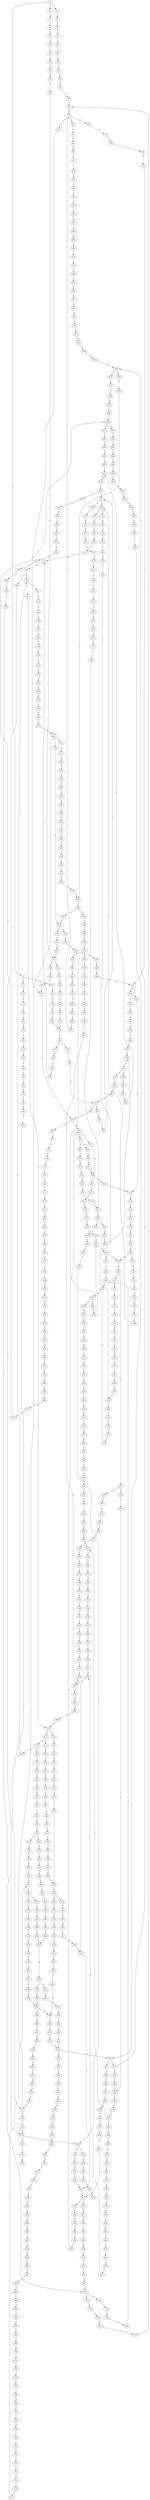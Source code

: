 strict digraph  {
	S0 -> S1 [ label = T ];
	S0 -> S2 [ label = A ];
	S0 -> S3 [ label = G ];
	S1 -> S4 [ label = T ];
	S2 -> S5 [ label = C ];
	S3 -> S6 [ label = G ];
	S3 -> S7 [ label = A ];
	S4 -> S8 [ label = T ];
	S5 -> S9 [ label = T ];
	S6 -> S10 [ label = T ];
	S7 -> S11 [ label = C ];
	S8 -> S12 [ label = G ];
	S9 -> S13 [ label = G ];
	S10 -> S14 [ label = G ];
	S11 -> S15 [ label = G ];
	S12 -> S16 [ label = C ];
	S13 -> S17 [ label = G ];
	S14 -> S18 [ label = C ];
	S15 -> S19 [ label = T ];
	S16 -> S20 [ label = C ];
	S17 -> S21 [ label = C ];
	S18 -> S22 [ label = C ];
	S19 -> S23 [ label = C ];
	S20 -> S24 [ label = G ];
	S21 -> S25 [ label = G ];
	S22 -> S26 [ label = G ];
	S23 -> S27 [ label = G ];
	S24 -> S28 [ label = T ];
	S25 -> S29 [ label = C ];
	S26 -> S30 [ label = C ];
	S27 -> S31 [ label = T ];
	S28 -> S32 [ label = A ];
	S29 -> S33 [ label = A ];
	S30 -> S34 [ label = C ];
	S30 -> S35 [ label = A ];
	S31 -> S36 [ label = G ];
	S32 -> S37 [ label = G ];
	S33 -> S38 [ label = G ];
	S34 -> S39 [ label = G ];
	S35 -> S40 [ label = A ];
	S36 -> S41 [ label = A ];
	S37 -> S42 [ label = C ];
	S38 -> S43 [ label = C ];
	S39 -> S44 [ label = G ];
	S40 -> S45 [ label = C ];
	S41 -> S46 [ label = C ];
	S42 -> S47 [ label = C ];
	S43 -> S48 [ label = G ];
	S43 -> S49 [ label = C ];
	S44 -> S50 [ label = T ];
	S44 -> S51 [ label = A ];
	S45 -> S52 [ label = C ];
	S46 -> S53 [ label = C ];
	S47 -> S54 [ label = G ];
	S48 -> S55 [ label = G ];
	S49 -> S56 [ label = G ];
	S50 -> S57 [ label = G ];
	S51 -> S58 [ label = A ];
	S52 -> S59 [ label = A ];
	S53 -> S60 [ label = G ];
	S54 -> S61 [ label = A ];
	S54 -> S62 [ label = G ];
	S54 -> S63 [ label = C ];
	S55 -> S64 [ label = G ];
	S56 -> S65 [ label = G ];
	S57 -> S66 [ label = A ];
	S57 -> S67 [ label = G ];
	S58 -> S68 [ label = C ];
	S59 -> S69 [ label = G ];
	S60 -> S70 [ label = G ];
	S61 -> S71 [ label = A ];
	S62 -> S72 [ label = T ];
	S63 -> S73 [ label = T ];
	S64 -> S74 [ label = T ];
	S65 -> S72 [ label = T ];
	S66 -> S75 [ label = C ];
	S67 -> S76 [ label = T ];
	S67 -> S77 [ label = A ];
	S68 -> S78 [ label = T ];
	S69 -> S79 [ label = A ];
	S69 -> S80 [ label = T ];
	S70 -> S81 [ label = T ];
	S71 -> S82 [ label = A ];
	S72 -> S57 [ label = G ];
	S73 -> S83 [ label = G ];
	S74 -> S84 [ label = G ];
	S75 -> S85 [ label = G ];
	S76 -> S86 [ label = G ];
	S76 -> S87 [ label = T ];
	S77 -> S88 [ label = A ];
	S78 -> S89 [ label = G ];
	S78 -> S90 [ label = A ];
	S79 -> S91 [ label = C ];
	S79 -> S92 [ label = A ];
	S80 -> S93 [ label = C ];
	S81 -> S94 [ label = C ];
	S82 -> S95 [ label = C ];
	S83 -> S96 [ label = G ];
	S84 -> S97 [ label = C ];
	S85 -> S98 [ label = T ];
	S86 -> S99 [ label = G ];
	S87 -> S100 [ label = A ];
	S88 -> S101 [ label = C ];
	S88 -> S102 [ label = G ];
	S89 -> S103 [ label = C ];
	S89 -> S104 [ label = G ];
	S90 -> S105 [ label = C ];
	S91 -> S106 [ label = T ];
	S92 -> S107 [ label = C ];
	S93 -> S108 [ label = T ];
	S93 -> S109 [ label = G ];
	S94 -> S110 [ label = G ];
	S95 -> S111 [ label = C ];
	S96 -> S112 [ label = A ];
	S97 -> S113 [ label = C ];
	S98 -> S114 [ label = G ];
	S99 -> S115 [ label = A ];
	S100 -> S116 [ label = G ];
	S101 -> S117 [ label = C ];
	S102 -> S118 [ label = A ];
	S103 -> S119 [ label = A ];
	S104 -> S120 [ label = A ];
	S105 -> S121 [ label = A ];
	S106 -> S122 [ label = C ];
	S107 -> S123 [ label = C ];
	S107 -> S124 [ label = A ];
	S108 -> S125 [ label = C ];
	S109 -> S126 [ label = T ];
	S109 -> S127 [ label = C ];
	S110 -> S128 [ label = C ];
	S111 -> S129 [ label = C ];
	S112 -> S130 [ label = A ];
	S113 -> S26 [ label = G ];
	S114 -> S131 [ label = G ];
	S115 -> S88 [ label = A ];
	S116 -> S132 [ label = A ];
	S117 -> S133 [ label = T ];
	S118 -> S134 [ label = A ];
	S119 -> S135 [ label = A ];
	S120 -> S136 [ label = C ];
	S121 -> S137 [ label = A ];
	S122 -> S138 [ label = C ];
	S123 -> S139 [ label = A ];
	S123 -> S140 [ label = G ];
	S124 -> S141 [ label = G ];
	S125 -> S142 [ label = T ];
	S126 -> S143 [ label = A ];
	S127 -> S144 [ label = G ];
	S128 -> S145 [ label = A ];
	S128 -> S146 [ label = G ];
	S129 -> S147 [ label = C ];
	S130 -> S148 [ label = T ];
	S130 -> S149 [ label = G ];
	S131 -> S150 [ label = G ];
	S132 -> S151 [ label = A ];
	S133 -> S152 [ label = C ];
	S134 -> S153 [ label = C ];
	S135 -> S154 [ label = C ];
	S136 -> S155 [ label = C ];
	S137 -> S156 [ label = C ];
	S138 -> S157 [ label = C ];
	S139 -> S158 [ label = G ];
	S139 -> S159 [ label = C ];
	S140 -> S160 [ label = G ];
	S141 -> S161 [ label = C ];
	S142 -> S162 [ label = C ];
	S142 -> S163 [ label = G ];
	S143 -> S164 [ label = A ];
	S144 -> S165 [ label = G ];
	S144 -> S166 [ label = C ];
	S145 -> S167 [ label = C ];
	S146 -> S168 [ label = T ];
	S147 -> S169 [ label = G ];
	S148 -> S170 [ label = G ];
	S149 -> S118 [ label = A ];
	S150 -> S171 [ label = T ];
	S151 -> S172 [ label = G ];
	S152 -> S173 [ label = G ];
	S153 -> S174 [ label = G ];
	S154 -> S175 [ label = C ];
	S155 -> S176 [ label = C ];
	S156 -> S177 [ label = G ];
	S157 -> S178 [ label = A ];
	S158 -> S79 [ label = A ];
	S159 -> S179 [ label = C ];
	S160 -> S180 [ label = A ];
	S161 -> S181 [ label = C ];
	S162 -> S182 [ label = T ];
	S162 -> S183 [ label = G ];
	S163 -> S184 [ label = T ];
	S164 -> S185 [ label = G ];
	S165 -> S186 [ label = C ];
	S166 -> S187 [ label = A ];
	S167 -> S188 [ label = G ];
	S168 -> S189 [ label = A ];
	S169 -> S190 [ label = A ];
	S170 -> S191 [ label = G ];
	S171 -> S192 [ label = A ];
	S172 -> S193 [ label = G ];
	S173 -> S194 [ label = G ];
	S174 -> S195 [ label = G ];
	S175 -> S59 [ label = A ];
	S176 -> S196 [ label = G ];
	S177 -> S197 [ label = A ];
	S178 -> S198 [ label = T ];
	S179 -> S199 [ label = A ];
	S180 -> S200 [ label = C ];
	S181 -> S201 [ label = G ];
	S182 -> S202 [ label = G ];
	S183 -> S203 [ label = T ];
	S184 -> S204 [ label = A ];
	S185 -> S205 [ label = A ];
	S186 -> S206 [ label = T ];
	S187 -> S207 [ label = G ];
	S188 -> S208 [ label = C ];
	S189 -> S209 [ label = G ];
	S190 -> S210 [ label = C ];
	S191 -> S211 [ label = G ];
	S192 -> S212 [ label = C ];
	S193 -> S213 [ label = G ];
	S194 -> S214 [ label = C ];
	S195 -> S215 [ label = C ];
	S196 -> S216 [ label = T ];
	S197 -> S217 [ label = A ];
	S198 -> S218 [ label = C ];
	S199 -> S219 [ label = C ];
	S200 -> S220 [ label = G ];
	S201 -> S221 [ label = T ];
	S202 -> S222 [ label = A ];
	S203 -> S223 [ label = G ];
	S205 -> S224 [ label = C ];
	S206 -> S225 [ label = A ];
	S206 -> S226 [ label = G ];
	S207 -> S43 [ label = C ];
	S208 -> S227 [ label = G ];
	S209 -> S228 [ label = C ];
	S210 -> S229 [ label = T ];
	S211 -> S230 [ label = G ];
	S212 -> S231 [ label = T ];
	S213 -> S232 [ label = G ];
	S214 -> S233 [ label = A ];
	S215 -> S234 [ label = A ];
	S216 -> S235 [ label = C ];
	S217 -> S236 [ label = A ];
	S218 -> S237 [ label = T ];
	S219 -> S238 [ label = C ];
	S220 -> S239 [ label = C ];
	S221 -> S240 [ label = C ];
	S222 -> S241 [ label = G ];
	S223 -> S242 [ label = G ];
	S224 -> S243 [ label = G ];
	S225 -> S244 [ label = T ];
	S226 -> S245 [ label = G ];
	S227 -> S246 [ label = C ];
	S228 -> S47 [ label = C ];
	S229 -> S247 [ label = A ];
	S230 -> S248 [ label = T ];
	S231 -> S249 [ label = A ];
	S232 -> S250 [ label = T ];
	S232 -> S251 [ label = G ];
	S233 -> S252 [ label = C ];
	S234 -> S253 [ label = C ];
	S235 -> S254 [ label = T ];
	S236 -> S255 [ label = A ];
	S237 -> S256 [ label = G ];
	S238 -> S257 [ label = C ];
	S239 -> S258 [ label = C ];
	S240 -> S259 [ label = C ];
	S241 -> S260 [ label = T ];
	S242 -> S261 [ label = T ];
	S243 -> S262 [ label = G ];
	S244 -> S263 [ label = A ];
	S245 -> S264 [ label = A ];
	S246 -> S265 [ label = G ];
	S247 -> S266 [ label = G ];
	S248 -> S267 [ label = C ];
	S249 -> S268 [ label = T ];
	S250 -> S269 [ label = C ];
	S251 -> S270 [ label = T ];
	S252 -> S271 [ label = G ];
	S252 -> S272 [ label = C ];
	S253 -> S272 [ label = C ];
	S253 -> S273 [ label = T ];
	S254 -> S274 [ label = C ];
	S255 -> S275 [ label = C ];
	S256 -> S276 [ label = C ];
	S257 -> S277 [ label = C ];
	S258 -> S278 [ label = C ];
	S259 -> S279 [ label = T ];
	S260 -> S280 [ label = A ];
	S261 -> S281 [ label = A ];
	S262 -> S282 [ label = C ];
	S263 -> S283 [ label = G ];
	S264 -> S130 [ label = A ];
	S265 -> S284 [ label = C ];
	S265 -> S285 [ label = G ];
	S266 -> S286 [ label = A ];
	S267 -> S287 [ label = C ];
	S268 -> S288 [ label = T ];
	S269 -> S289 [ label = T ];
	S270 -> S290 [ label = C ];
	S271 -> S291 [ label = C ];
	S272 -> S292 [ label = G ];
	S273 -> S293 [ label = G ];
	S274 -> S294 [ label = G ];
	S275 -> S295 [ label = A ];
	S276 -> S296 [ label = C ];
	S277 -> S297 [ label = T ];
	S278 -> S298 [ label = A ];
	S279 -> S299 [ label = C ];
	S281 -> S300 [ label = T ];
	S281 -> S301 [ label = C ];
	S282 -> S302 [ label = T ];
	S283 -> S303 [ label = T ];
	S284 -> S304 [ label = G ];
	S285 -> S305 [ label = C ];
	S286 -> S306 [ label = A ];
	S287 -> S307 [ label = G ];
	S288 -> S308 [ label = G ];
	S289 -> S309 [ label = C ];
	S290 -> S287 [ label = C ];
	S291 -> S227 [ label = G ];
	S292 -> S310 [ label = A ];
	S292 -> S311 [ label = G ];
	S293 -> S312 [ label = G ];
	S294 -> S313 [ label = G ];
	S295 -> S314 [ label = G ];
	S296 -> S315 [ label = A ];
	S297 -> S316 [ label = T ];
	S298 -> S317 [ label = T ];
	S299 -> S318 [ label = T ];
	S300 -> S319 [ label = G ];
	S301 -> S320 [ label = C ];
	S302 -> S321 [ label = C ];
	S303 -> S322 [ label = A ];
	S304 -> S323 [ label = T ];
	S305 -> S206 [ label = T ];
	S306 -> S324 [ label = T ];
	S307 -> S325 [ label = C ];
	S307 -> S326 [ label = T ];
	S308 -> S327 [ label = G ];
	S309 -> S328 [ label = T ];
	S310 -> S329 [ label = G ];
	S310 -> S330 [ label = A ];
	S311 -> S331 [ label = G ];
	S312 -> S332 [ label = G ];
	S313 -> S333 [ label = C ];
	S314 -> S334 [ label = A ];
	S315 -> S335 [ label = G ];
	S316 -> S336 [ label = C ];
	S317 -> S337 [ label = C ];
	S318 -> S338 [ label = T ];
	S318 -> S339 [ label = G ];
	S319 -> S340 [ label = A ];
	S320 -> S341 [ label = G ];
	S321 -> S342 [ label = T ];
	S322 -> S343 [ label = G ];
	S323 -> S344 [ label = C ];
	S324 -> S345 [ label = C ];
	S325 -> S346 [ label = C ];
	S326 -> S347 [ label = C ];
	S327 -> S348 [ label = A ];
	S328 -> S162 [ label = C ];
	S329 -> S349 [ label = T ];
	S330 -> S350 [ label = T ];
	S331 -> S351 [ label = A ];
	S332 -> S352 [ label = A ];
	S333 -> S233 [ label = A ];
	S334 -> S353 [ label = A ];
	S335 -> S354 [ label = T ];
	S336 -> S355 [ label = C ];
	S336 -> S356 [ label = G ];
	S337 -> S357 [ label = G ];
	S338 -> S358 [ label = C ];
	S339 -> S359 [ label = T ];
	S340 -> S360 [ label = G ];
	S341 -> S361 [ label = G ];
	S342 -> S362 [ label = C ];
	S343 -> S363 [ label = C ];
	S344 -> S364 [ label = G ];
	S345 -> S365 [ label = G ];
	S346 -> S366 [ label = G ];
	S347 -> S367 [ label = G ];
	S348 -> S368 [ label = A ];
	S349 -> S369 [ label = C ];
	S350 -> S370 [ label = G ];
	S351 -> S371 [ label = A ];
	S352 -> S372 [ label = A ];
	S353 -> S373 [ label = G ];
	S354 -> S374 [ label = C ];
	S355 -> S375 [ label = T ];
	S356 -> S376 [ label = A ];
	S357 -> S377 [ label = T ];
	S358 -> S378 [ label = T ];
	S359 -> S379 [ label = C ];
	S360 -> S380 [ label = C ];
	S361 -> S381 [ label = T ];
	S362 -> S382 [ label = G ];
	S363 -> S383 [ label = C ];
	S364 -> S384 [ label = A ];
	S365 -> S385 [ label = G ];
	S366 -> S44 [ label = G ];
	S367 -> S386 [ label = G ];
	S368 -> S387 [ label = C ];
	S369 -> S388 [ label = C ];
	S370 -> S389 [ label = T ];
	S371 -> S390 [ label = T ];
	S372 -> S391 [ label = C ];
	S373 -> S392 [ label = G ];
	S374 -> S109 [ label = G ];
	S375 -> S393 [ label = G ];
	S376 -> S394 [ label = T ];
	S377 -> S395 [ label = C ];
	S378 -> S396 [ label = C ];
	S379 -> S397 [ label = G ];
	S380 -> S398 [ label = G ];
	S381 -> S399 [ label = G ];
	S382 -> S400 [ label = A ];
	S383 -> S54 [ label = G ];
	S384 -> S401 [ label = C ];
	S385 -> S402 [ label = G ];
	S386 -> S403 [ label = A ];
	S387 -> S404 [ label = G ];
	S388 -> S405 [ label = A ];
	S389 -> S406 [ label = A ];
	S390 -> S407 [ label = T ];
	S391 -> S408 [ label = T ];
	S392 -> S213 [ label = G ];
	S393 -> S409 [ label = T ];
	S394 -> S410 [ label = C ];
	S395 -> S411 [ label = C ];
	S396 -> S412 [ label = G ];
	S397 -> S413 [ label = T ];
	S398 -> S414 [ label = G ];
	S399 -> S67 [ label = G ];
	S400 -> S415 [ label = A ];
	S401 -> S416 [ label = G ];
	S402 -> S417 [ label = T ];
	S403 -> S418 [ label = A ];
	S404 -> S419 [ label = G ];
	S405 -> S420 [ label = G ];
	S406 -> S421 [ label = G ];
	S407 -> S422 [ label = G ];
	S408 -> S89 [ label = G ];
	S409 -> S423 [ label = C ];
	S410 -> S424 [ label = G ];
	S411 -> S425 [ label = T ];
	S412 -> S426 [ label = G ];
	S413 -> S427 [ label = G ];
	S414 -> S428 [ label = T ];
	S415 -> S429 [ label = G ];
	S416 -> S430 [ label = C ];
	S417 -> S431 [ label = A ];
	S418 -> S432 [ label = C ];
	S419 -> S433 [ label = T ];
	S420 -> S434 [ label = T ];
	S420 -> S435 [ label = C ];
	S421 -> S436 [ label = T ];
	S422 -> S437 [ label = A ];
	S423 -> S438 [ label = C ];
	S424 -> S439 [ label = T ];
	S425 -> S299 [ label = C ];
	S426 -> S440 [ label = A ];
	S427 -> S441 [ label = G ];
	S428 -> S442 [ label = C ];
	S429 -> S443 [ label = T ];
	S430 -> S444 [ label = G ];
	S431 -> S445 [ label = T ];
	S432 -> S446 [ label = A ];
	S432 -> S78 [ label = T ];
	S433 -> S447 [ label = A ];
	S434 -> S448 [ label = A ];
	S435 -> S449 [ label = T ];
	S436 -> S450 [ label = T ];
	S437 -> S451 [ label = A ];
	S438 -> S452 [ label = T ];
	S439 -> S453 [ label = T ];
	S440 -> S454 [ label = G ];
	S441 -> S261 [ label = T ];
	S442 -> S455 [ label = G ];
	S443 -> S456 [ label = C ];
	S444 -> S457 [ label = C ];
	S445 -> S458 [ label = C ];
	S446 -> S459 [ label = G ];
	S447 -> S460 [ label = C ];
	S448 -> S461 [ label = G ];
	S449 -> S462 [ label = T ];
	S450 -> S463 [ label = T ];
	S451 -> S464 [ label = C ];
	S452 -> S465 [ label = A ];
	S452 -> S466 [ label = T ];
	S453 -> S467 [ label = T ];
	S454 -> S468 [ label = A ];
	S455 -> S128 [ label = C ];
	S456 -> S469 [ label = G ];
	S457 -> S470 [ label = C ];
	S458 -> S471 [ label = C ];
	S459 -> S472 [ label = G ];
	S460 -> S473 [ label = G ];
	S461 -> S474 [ label = G ];
	S462 -> S475 [ label = C ];
	S463 -> S476 [ label = C ];
	S464 -> S477 [ label = C ];
	S465 -> S478 [ label = C ];
	S466 -> S479 [ label = G ];
	S467 -> S480 [ label = G ];
	S468 -> S481 [ label = G ];
	S469 -> S482 [ label = C ];
	S469 -> S483 [ label = A ];
	S470 -> S484 [ label = T ];
	S471 -> S485 [ label = C ];
	S472 -> S486 [ label = A ];
	S473 -> S487 [ label = A ];
	S474 -> S488 [ label = G ];
	S475 -> S489 [ label = A ];
	S476 -> S490 [ label = A ];
	S477 -> S491 [ label = C ];
	S478 -> S492 [ label = T ];
	S479 -> S493 [ label = T ];
	S480 -> S494 [ label = T ];
	S481 -> S495 [ label = G ];
	S482 -> S144 [ label = G ];
	S483 -> S496 [ label = G ];
	S484 -> S497 [ label = C ];
	S485 -> S498 [ label = G ];
	S486 -> S499 [ label = A ];
	S487 -> S500 [ label = A ];
	S488 -> S501 [ label = T ];
	S489 -> S502 [ label = C ];
	S490 -> S503 [ label = C ];
	S491 -> S504 [ label = G ];
	S492 -> S505 [ label = A ];
	S493 -> S506 [ label = A ];
	S494 -> S507 [ label = A ];
	S495 -> S508 [ label = T ];
	S496 -> S509 [ label = G ];
	S497 -> S510 [ label = G ];
	S498 -> S511 [ label = A ];
	S499 -> S512 [ label = T ];
	S500 -> S513 [ label = G ];
	S501 -> S514 [ label = C ];
	S502 -> S515 [ label = G ];
	S503 -> S516 [ label = T ];
	S504 -> S517 [ label = T ];
	S505 -> S518 [ label = C ];
	S506 -> S519 [ label = G ];
	S507 -> S520 [ label = G ];
	S508 -> S521 [ label = C ];
	S509 -> S522 [ label = T ];
	S510 -> S523 [ label = G ];
	S511 -> S524 [ label = A ];
	S512 -> S525 [ label = A ];
	S513 -> S526 [ label = A ];
	S514 -> S527 [ label = A ];
	S515 -> S528 [ label = C ];
	S516 -> S529 [ label = C ];
	S517 -> S235 [ label = C ];
	S518 -> S530 [ label = C ];
	S519 -> S531 [ label = G ];
	S520 -> S531 [ label = G ];
	S521 -> S532 [ label = C ];
	S522 -> S533 [ label = A ];
	S523 -> S534 [ label = G ];
	S524 -> S535 [ label = A ];
	S524 -> S536 [ label = G ];
	S525 -> S537 [ label = G ];
	S526 -> S538 [ label = A ];
	S527 -> S539 [ label = C ];
	S528 -> S540 [ label = C ];
	S529 -> S541 [ label = C ];
	S530 -> S542 [ label = A ];
	S531 -> S543 [ label = A ];
	S532 -> S544 [ label = C ];
	S533 -> S545 [ label = T ];
	S534 -> S546 [ label = C ];
	S535 -> S547 [ label = G ];
	S536 -> S548 [ label = T ];
	S537 -> S549 [ label = T ];
	S538 -> S550 [ label = G ];
	S539 -> S551 [ label = T ];
	S540 -> S552 [ label = C ];
	S541 -> S553 [ label = T ];
	S542 -> S554 [ label = G ];
	S543 -> S555 [ label = G ];
	S543 -> S556 [ label = A ];
	S544 -> S557 [ label = A ];
	S544 -> S558 [ label = G ];
	S545 -> S559 [ label = A ];
	S546 -> S560 [ label = T ];
	S547 -> S561 [ label = T ];
	S548 -> S456 [ label = C ];
	S549 -> S562 [ label = C ];
	S550 -> S563 [ label = T ];
	S551 -> S564 [ label = C ];
	S552 -> S565 [ label = T ];
	S553 -> S566 [ label = T ];
	S554 -> S567 [ label = G ];
	S555 -> S568 [ label = A ];
	S556 -> S569 [ label = A ];
	S557 -> S570 [ label = G ];
	S558 -> S571 [ label = A ];
	S558 -> S572 [ label = G ];
	S559 -> S573 [ label = A ];
	S560 -> S574 [ label = C ];
	S561 -> S575 [ label = G ];
	S562 -> S576 [ label = T ];
	S563 -> S577 [ label = G ];
	S564 -> S578 [ label = G ];
	S565 -> S579 [ label = T ];
	S566 -> S580 [ label = T ];
	S567 -> S581 [ label = A ];
	S568 -> S582 [ label = G ];
	S569 -> S583 [ label = G ];
	S570 -> S584 [ label = A ];
	S571 -> S585 [ label = G ];
	S571 -> S524 [ label = A ];
	S572 -> S586 [ label = A ];
	S573 -> S587 [ label = G ];
	S574 -> S588 [ label = A ];
	S575 -> S589 [ label = T ];
	S576 -> S590 [ label = C ];
	S577 -> S591 [ label = T ];
	S578 -> S592 [ label = C ];
	S579 -> S593 [ label = C ];
	S580 -> S594 [ label = C ];
	S581 -> S595 [ label = G ];
	S582 -> S596 [ label = T ];
	S582 -> S495 [ label = G ];
	S583 -> S597 [ label = G ];
	S584 -> S598 [ label = G ];
	S585 -> S599 [ label = T ];
	S586 -> S600 [ label = G ];
	S587 -> S601 [ label = T ];
	S588 -> S602 [ label = C ];
	S589 -> S603 [ label = C ];
	S590 -> S142 [ label = T ];
	S591 -> S603 [ label = C ];
	S592 -> S604 [ label = T ];
	S593 -> S605 [ label = A ];
	S594 -> S606 [ label = A ];
	S595 -> S607 [ label = A ];
	S596 -> S608 [ label = C ];
	S597 -> S609 [ label = T ];
	S598 -> S610 [ label = C ];
	S599 -> S369 [ label = C ];
	S600 -> S611 [ label = G ];
	S601 -> S612 [ label = C ];
	S602 -> S613 [ label = G ];
	S603 -> S614 [ label = G ];
	S603 -> S615 [ label = C ];
	S604 -> S616 [ label = T ];
	S605 -> S617 [ label = T ];
	S606 -> S618 [ label = T ];
	S607 -> S582 [ label = G ];
	S608 -> S619 [ label = A ];
	S609 -> S620 [ label = C ];
	S610 -> S621 [ label = C ];
	S611 -> S622 [ label = C ];
	S612 -> S623 [ label = G ];
	S613 -> S624 [ label = T ];
	S614 -> S625 [ label = T ];
	S615 -> S626 [ label = T ];
	S616 -> S627 [ label = C ];
	S617 -> S628 [ label = C ];
	S618 -> S629 [ label = C ];
	S619 -> S630 [ label = G ];
	S620 -> S631 [ label = C ];
	S621 -> S632 [ label = A ];
	S622 -> S633 [ label = G ];
	S623 -> S634 [ label = T ];
	S624 -> S635 [ label = C ];
	S625 -> S636 [ label = C ];
	S626 -> S637 [ label = G ];
	S627 -> S638 [ label = A ];
	S628 -> S639 [ label = C ];
	S629 -> S639 [ label = C ];
	S630 -> S640 [ label = G ];
	S631 -> S544 [ label = C ];
	S632 -> S641 [ label = C ];
	S633 -> S642 [ label = T ];
	S634 -> S643 [ label = G ];
	S635 -> S644 [ label = C ];
	S636 -> S645 [ label = G ];
	S637 -> S646 [ label = G ];
	S638 -> S647 [ label = T ];
	S639 -> S648 [ label = A ];
	S640 -> S649 [ label = A ];
	S641 -> S650 [ label = G ];
	S642 -> S651 [ label = G ];
	S643 -> S441 [ label = G ];
	S644 -> S652 [ label = A ];
	S645 -> S653 [ label = G ];
	S646 -> S654 [ label = C ];
	S647 -> S628 [ label = C ];
	S648 -> S655 [ label = G ];
	S649 -> S656 [ label = C ];
	S650 -> S657 [ label = G ];
	S651 -> S658 [ label = G ];
	S652 -> S659 [ label = G ];
	S653 -> S403 [ label = A ];
	S654 -> S660 [ label = C ];
	S655 -> S661 [ label = A ];
	S656 -> S662 [ label = C ];
	S657 -> S663 [ label = T ];
	S658 -> S664 [ label = T ];
	S659 -> S435 [ label = C ];
	S660 -> S665 [ label = T ];
	S661 -> S666 [ label = A ];
	S662 -> S667 [ label = A ];
	S663 -> S668 [ label = T ];
	S664 -> S281 [ label = A ];
	S665 -> S669 [ label = G ];
	S666 -> S107 [ label = C ];
	S667 -> S670 [ label = G ];
	S668 -> S671 [ label = A ];
	S669 -> S672 [ label = G ];
	S670 -> S673 [ label = T ];
	S671 -> S674 [ label = C ];
	S672 -> S675 [ label = G ];
	S673 -> S93 [ label = C ];
	S674 -> S676 [ label = T ];
	S675 -> S677 [ label = T ];
	S676 -> S678 [ label = G ];
	S677 -> S679 [ label = C ];
	S678 -> S680 [ label = C ];
	S679 -> S681 [ label = C ];
	S680 -> S682 [ label = A ];
	S681 -> S683 [ label = C ];
	S682 -> S684 [ label = G ];
	S683 -> S558 [ label = G ];
	S684 -> S685 [ label = A ];
	S685 -> S686 [ label = C ];
	S686 -> S687 [ label = G ];
	S687 -> S688 [ label = G ];
	S688 -> S689 [ label = A ];
	S689 -> S690 [ label = C ];
	S690 -> S691 [ label = A ];
	S691 -> S692 [ label = C ];
	S692 -> S693 [ label = A ];
	S693 -> S694 [ label = C ];
	S694 -> S695 [ label = C ];
	S695 -> S696 [ label = T ];
	S696 -> S697 [ label = C ];
	S697 -> S698 [ label = T ];
	S698 -> S699 [ label = A ];
	S699 -> S700 [ label = G ];
	S700 -> S701 [ label = A ];
	S701 -> S702 [ label = A ];
	S702 -> S703 [ label = C ];
	S703 -> S704 [ label = G ];
	S704 -> S705 [ label = A ];
	S705 -> S706 [ label = G ];
	S706 -> S707 [ label = G ];
	S707 -> S708 [ label = T ];
	S708 -> S709 [ label = G ];
	S709 -> S710 [ label = T ];
	S710 -> S711 [ label = C ];
	S711 -> S712 [ label = C ];
	S712 -> S713 [ label = C ];
	S713 -> S714 [ label = T ];
	S714 -> S715 [ label = G ];
	S715 -> S716 [ label = T ];
	S716 -> S717 [ label = C ];
	S717 -> S438 [ label = C ];
}
